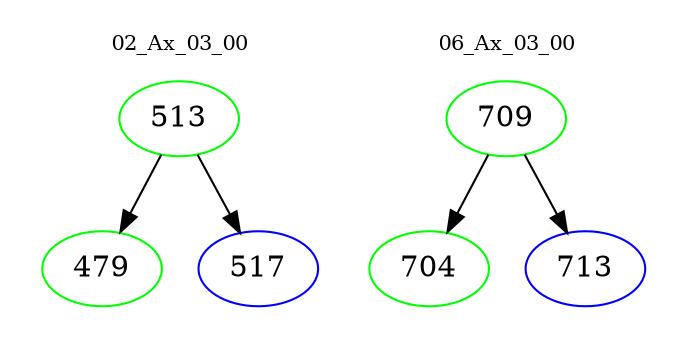 digraph{
subgraph cluster_0 {
color = white
label = "02_Ax_03_00";
fontsize=10;
T0_513 [label="513", color="green"]
T0_513 -> T0_479 [color="black"]
T0_479 [label="479", color="green"]
T0_513 -> T0_517 [color="black"]
T0_517 [label="517", color="blue"]
}
subgraph cluster_1 {
color = white
label = "06_Ax_03_00";
fontsize=10;
T1_709 [label="709", color="green"]
T1_709 -> T1_704 [color="black"]
T1_704 [label="704", color="green"]
T1_709 -> T1_713 [color="black"]
T1_713 [label="713", color="blue"]
}
}
